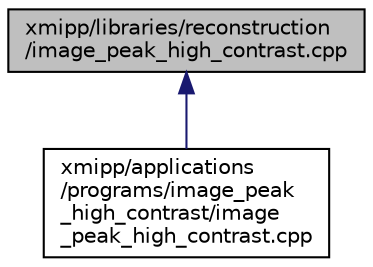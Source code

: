 digraph "xmipp/libraries/reconstruction/image_peak_high_contrast.cpp"
{
  edge [fontname="Helvetica",fontsize="10",labelfontname="Helvetica",labelfontsize="10"];
  node [fontname="Helvetica",fontsize="10",shape=record];
  Node116 [label="xmipp/libraries/reconstruction\l/image_peak_high_contrast.cpp",height=0.2,width=0.4,color="black", fillcolor="grey75", style="filled", fontcolor="black"];
  Node116 -> Node117 [dir="back",color="midnightblue",fontsize="10",style="solid",fontname="Helvetica"];
  Node117 [label="xmipp/applications\l/programs/image_peak\l_high_contrast/image\l_peak_high_contrast.cpp",height=0.2,width=0.4,color="black", fillcolor="white", style="filled",URL="$applications_2programs_2image__peak__high__contrast_2image__peak__high__contrast_8cpp.html"];
}
